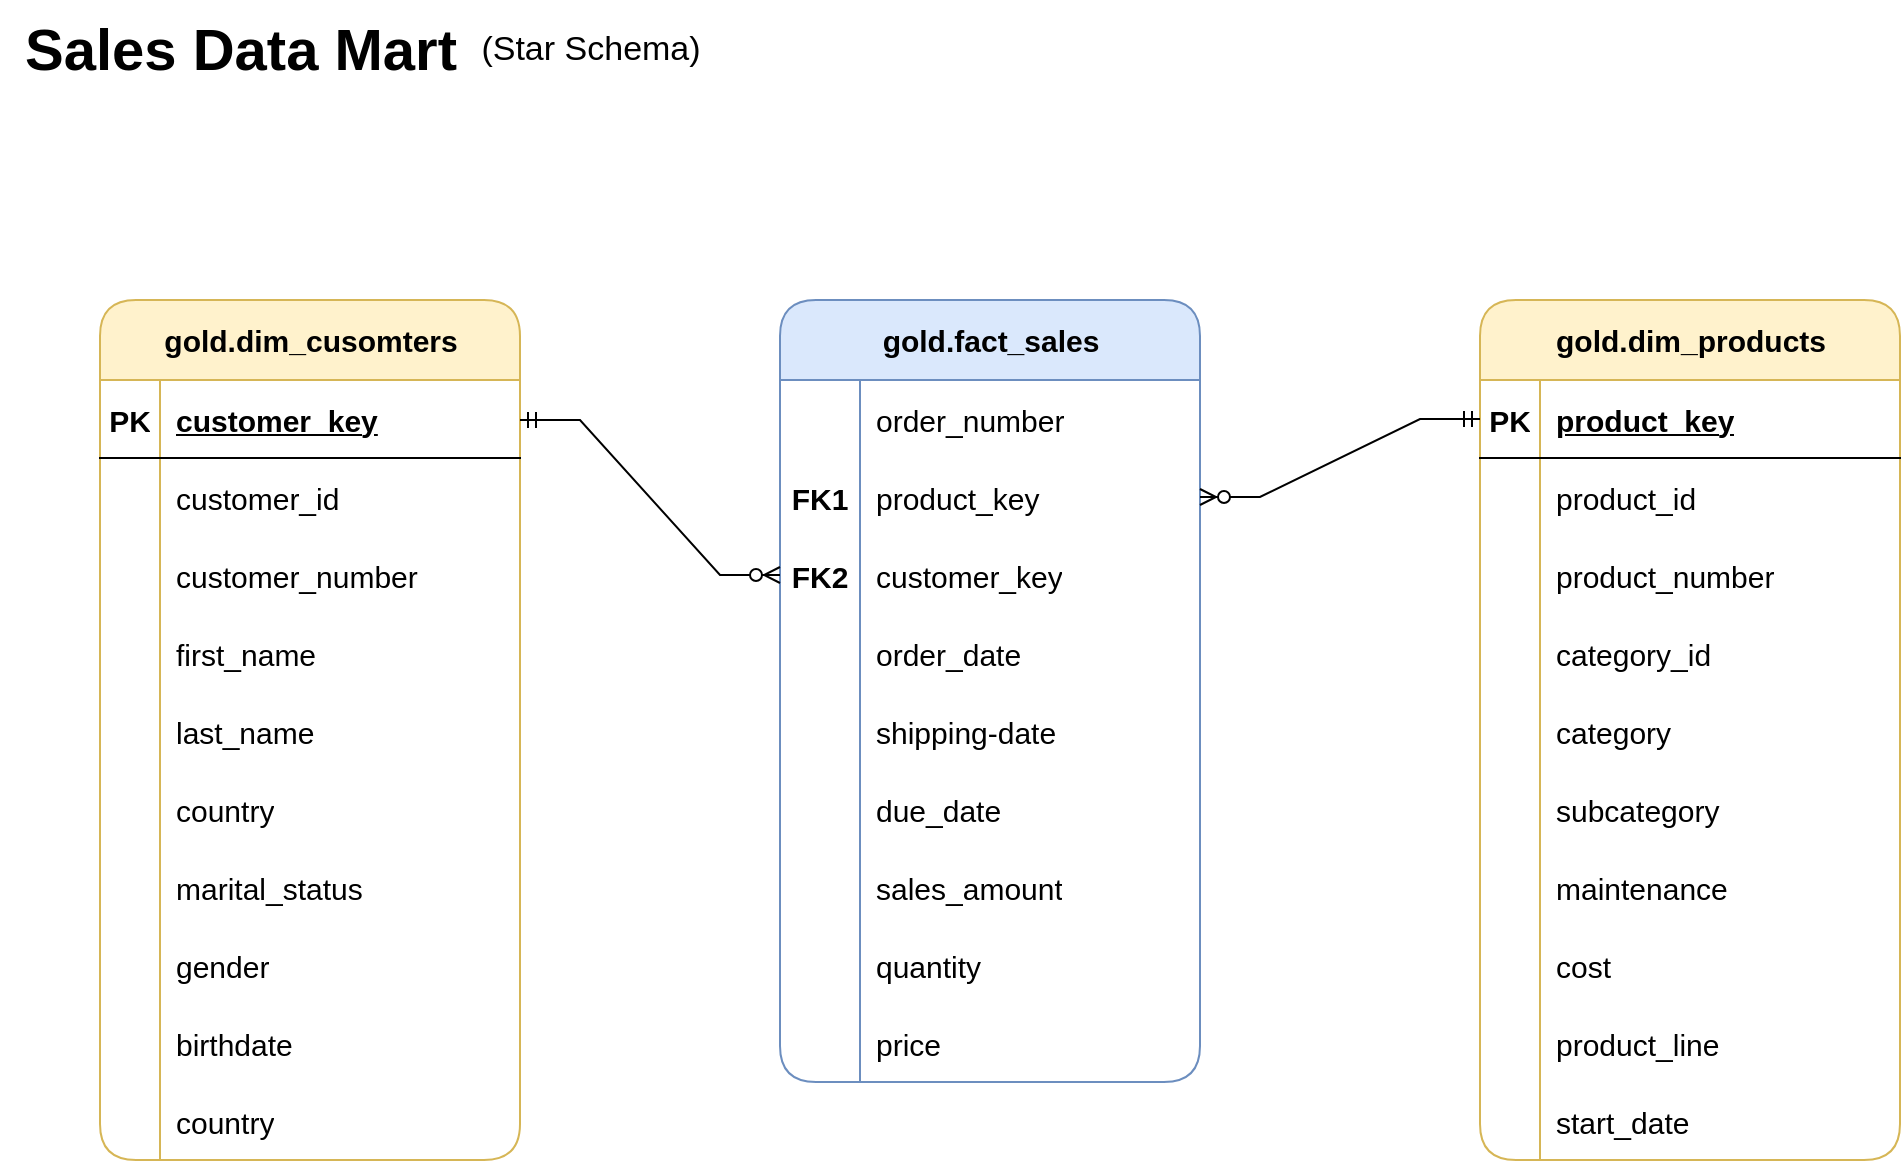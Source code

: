 <mxfile version="26.2.10">
  <diagram name="Page-1" id="RvJzdkMvavMgJpoayuYT">
    <mxGraphModel dx="1428" dy="743" grid="1" gridSize="10" guides="1" tooltips="1" connect="1" arrows="1" fold="1" page="1" pageScale="1" pageWidth="850" pageHeight="1100" math="0" shadow="0">
      <root>
        <mxCell id="0" />
        <mxCell id="1" parent="0" />
        <mxCell id="u9xbWYZRMREbTYnpt1rC-1" value="&lt;b&gt;&lt;font style=&quot;font-size: 29px;&quot;&gt;Sales Data Mart&lt;/font&gt;&lt;/b&gt;" style="text;html=1;align=center;verticalAlign=middle;resizable=0;points=[];autosize=1;strokeColor=none;fillColor=none;" parent="1" vertex="1">
          <mxGeometry x="50" y="30" width="240" height="50" as="geometry" />
        </mxCell>
        <mxCell id="u9xbWYZRMREbTYnpt1rC-4" value="&lt;font style=&quot;font-size: 17px;&quot;&gt;(&lt;span style=&quot;background-color: transparent; color: light-dark(rgb(0, 0, 0), rgb(255, 255, 255));&quot;&gt;Star Schema)&lt;/span&gt;&lt;/font&gt;" style="text;html=1;align=center;verticalAlign=middle;resizable=0;points=[];autosize=1;strokeColor=none;fillColor=none;" parent="1" vertex="1">
          <mxGeometry x="280" y="40" width="130" height="30" as="geometry" />
        </mxCell>
        <mxCell id="u9xbWYZRMREbTYnpt1rC-13" value="gold.dim_cusomters" style="shape=table;startSize=40;container=1;collapsible=1;childLayout=tableLayout;fixedRows=1;rowLines=0;fontStyle=1;align=center;resizeLast=1;html=1;fontSize=15;fillColor=#fff2cc;strokeColor=#d6b656;rounded=1;" parent="1" vertex="1">
          <mxGeometry x="100" y="180" width="210" height="430" as="geometry" />
        </mxCell>
        <mxCell id="u9xbWYZRMREbTYnpt1rC-14" value="" style="shape=tableRow;horizontal=0;startSize=0;swimlaneHead=0;swimlaneBody=0;fillColor=none;collapsible=0;dropTarget=0;points=[[0,0.5],[1,0.5]];portConstraint=eastwest;top=0;left=0;right=0;bottom=1;fontSize=15;" parent="u9xbWYZRMREbTYnpt1rC-13" vertex="1">
          <mxGeometry y="40" width="210" height="39" as="geometry" />
        </mxCell>
        <mxCell id="u9xbWYZRMREbTYnpt1rC-15" value="PK" style="shape=partialRectangle;connectable=0;fillColor=none;top=0;left=0;bottom=0;right=0;fontStyle=1;overflow=hidden;whiteSpace=wrap;html=1;fontSize=15;" parent="u9xbWYZRMREbTYnpt1rC-14" vertex="1">
          <mxGeometry width="30" height="39" as="geometry">
            <mxRectangle width="30" height="39" as="alternateBounds" />
          </mxGeometry>
        </mxCell>
        <mxCell id="u9xbWYZRMREbTYnpt1rC-16" value="customer_key" style="shape=partialRectangle;connectable=0;fillColor=none;top=0;left=0;bottom=0;right=0;align=left;spacingLeft=6;fontStyle=5;overflow=hidden;whiteSpace=wrap;html=1;fontSize=15;" parent="u9xbWYZRMREbTYnpt1rC-14" vertex="1">
          <mxGeometry x="30" width="180" height="39" as="geometry">
            <mxRectangle width="180" height="39" as="alternateBounds" />
          </mxGeometry>
        </mxCell>
        <mxCell id="u9xbWYZRMREbTYnpt1rC-17" value="" style="shape=tableRow;horizontal=0;startSize=0;swimlaneHead=0;swimlaneBody=0;fillColor=none;collapsible=0;dropTarget=0;points=[[0,0.5],[1,0.5]];portConstraint=eastwest;top=0;left=0;right=0;bottom=0;fontSize=15;" parent="u9xbWYZRMREbTYnpt1rC-13" vertex="1">
          <mxGeometry y="79" width="210" height="39" as="geometry" />
        </mxCell>
        <mxCell id="u9xbWYZRMREbTYnpt1rC-18" value="" style="shape=partialRectangle;connectable=0;fillColor=none;top=0;left=0;bottom=0;right=0;editable=1;overflow=hidden;whiteSpace=wrap;html=1;fontSize=15;" parent="u9xbWYZRMREbTYnpt1rC-17" vertex="1">
          <mxGeometry width="30" height="39" as="geometry">
            <mxRectangle width="30" height="39" as="alternateBounds" />
          </mxGeometry>
        </mxCell>
        <mxCell id="u9xbWYZRMREbTYnpt1rC-19" value="customer_id" style="shape=partialRectangle;connectable=0;fillColor=none;top=0;left=0;bottom=0;right=0;align=left;spacingLeft=6;overflow=hidden;whiteSpace=wrap;html=1;fontSize=15;" parent="u9xbWYZRMREbTYnpt1rC-17" vertex="1">
          <mxGeometry x="30" width="180" height="39" as="geometry">
            <mxRectangle width="180" height="39" as="alternateBounds" />
          </mxGeometry>
        </mxCell>
        <mxCell id="u9xbWYZRMREbTYnpt1rC-20" value="" style="shape=tableRow;horizontal=0;startSize=0;swimlaneHead=0;swimlaneBody=0;fillColor=none;collapsible=0;dropTarget=0;points=[[0,0.5],[1,0.5]];portConstraint=eastwest;top=0;left=0;right=0;bottom=0;fontSize=15;" parent="u9xbWYZRMREbTYnpt1rC-13" vertex="1">
          <mxGeometry y="118" width="210" height="39" as="geometry" />
        </mxCell>
        <mxCell id="u9xbWYZRMREbTYnpt1rC-21" value="" style="shape=partialRectangle;connectable=0;fillColor=none;top=0;left=0;bottom=0;right=0;editable=1;overflow=hidden;whiteSpace=wrap;html=1;fontSize=15;" parent="u9xbWYZRMREbTYnpt1rC-20" vertex="1">
          <mxGeometry width="30" height="39" as="geometry">
            <mxRectangle width="30" height="39" as="alternateBounds" />
          </mxGeometry>
        </mxCell>
        <mxCell id="u9xbWYZRMREbTYnpt1rC-22" value="customer_number" style="shape=partialRectangle;connectable=0;fillColor=none;top=0;left=0;bottom=0;right=0;align=left;spacingLeft=6;overflow=hidden;whiteSpace=wrap;html=1;fontSize=15;" parent="u9xbWYZRMREbTYnpt1rC-20" vertex="1">
          <mxGeometry x="30" width="180" height="39" as="geometry">
            <mxRectangle width="180" height="39" as="alternateBounds" />
          </mxGeometry>
        </mxCell>
        <mxCell id="u9xbWYZRMREbTYnpt1rC-23" value="" style="shape=tableRow;horizontal=0;startSize=0;swimlaneHead=0;swimlaneBody=0;fillColor=none;collapsible=0;dropTarget=0;points=[[0,0.5],[1,0.5]];portConstraint=eastwest;top=0;left=0;right=0;bottom=0;fontSize=15;" parent="u9xbWYZRMREbTYnpt1rC-13" vertex="1">
          <mxGeometry y="157" width="210" height="39" as="geometry" />
        </mxCell>
        <mxCell id="u9xbWYZRMREbTYnpt1rC-24" value="" style="shape=partialRectangle;connectable=0;fillColor=none;top=0;left=0;bottom=0;right=0;editable=1;overflow=hidden;whiteSpace=wrap;html=1;fontSize=15;" parent="u9xbWYZRMREbTYnpt1rC-23" vertex="1">
          <mxGeometry width="30" height="39" as="geometry">
            <mxRectangle width="30" height="39" as="alternateBounds" />
          </mxGeometry>
        </mxCell>
        <mxCell id="u9xbWYZRMREbTYnpt1rC-25" value="first_name" style="shape=partialRectangle;connectable=0;fillColor=none;top=0;left=0;bottom=0;right=0;align=left;spacingLeft=6;overflow=hidden;whiteSpace=wrap;html=1;fontSize=15;" parent="u9xbWYZRMREbTYnpt1rC-23" vertex="1">
          <mxGeometry x="30" width="180" height="39" as="geometry">
            <mxRectangle width="180" height="39" as="alternateBounds" />
          </mxGeometry>
        </mxCell>
        <mxCell id="iIL0r8VsW3kZKgwguD7x-14" style="shape=tableRow;horizontal=0;startSize=0;swimlaneHead=0;swimlaneBody=0;fillColor=none;collapsible=0;dropTarget=0;points=[[0,0.5],[1,0.5]];portConstraint=eastwest;top=0;left=0;right=0;bottom=0;fontSize=15;" vertex="1" parent="u9xbWYZRMREbTYnpt1rC-13">
          <mxGeometry y="196" width="210" height="39" as="geometry" />
        </mxCell>
        <mxCell id="iIL0r8VsW3kZKgwguD7x-15" style="shape=partialRectangle;connectable=0;fillColor=none;top=0;left=0;bottom=0;right=0;editable=1;overflow=hidden;whiteSpace=wrap;html=1;fontSize=15;" vertex="1" parent="iIL0r8VsW3kZKgwguD7x-14">
          <mxGeometry width="30" height="39" as="geometry">
            <mxRectangle width="30" height="39" as="alternateBounds" />
          </mxGeometry>
        </mxCell>
        <mxCell id="iIL0r8VsW3kZKgwguD7x-16" value="last_name" style="shape=partialRectangle;connectable=0;fillColor=none;top=0;left=0;bottom=0;right=0;align=left;spacingLeft=6;overflow=hidden;whiteSpace=wrap;html=1;fontSize=15;" vertex="1" parent="iIL0r8VsW3kZKgwguD7x-14">
          <mxGeometry x="30" width="180" height="39" as="geometry">
            <mxRectangle width="180" height="39" as="alternateBounds" />
          </mxGeometry>
        </mxCell>
        <mxCell id="iIL0r8VsW3kZKgwguD7x-17" style="shape=tableRow;horizontal=0;startSize=0;swimlaneHead=0;swimlaneBody=0;fillColor=none;collapsible=0;dropTarget=0;points=[[0,0.5],[1,0.5]];portConstraint=eastwest;top=0;left=0;right=0;bottom=0;fontSize=15;" vertex="1" parent="u9xbWYZRMREbTYnpt1rC-13">
          <mxGeometry y="235" width="210" height="39" as="geometry" />
        </mxCell>
        <mxCell id="iIL0r8VsW3kZKgwguD7x-18" style="shape=partialRectangle;connectable=0;fillColor=none;top=0;left=0;bottom=0;right=0;editable=1;overflow=hidden;whiteSpace=wrap;html=1;fontSize=15;" vertex="1" parent="iIL0r8VsW3kZKgwguD7x-17">
          <mxGeometry width="30" height="39" as="geometry">
            <mxRectangle width="30" height="39" as="alternateBounds" />
          </mxGeometry>
        </mxCell>
        <mxCell id="iIL0r8VsW3kZKgwguD7x-19" value="country" style="shape=partialRectangle;connectable=0;fillColor=none;top=0;left=0;bottom=0;right=0;align=left;spacingLeft=6;overflow=hidden;whiteSpace=wrap;html=1;fontSize=15;" vertex="1" parent="iIL0r8VsW3kZKgwguD7x-17">
          <mxGeometry x="30" width="180" height="39" as="geometry">
            <mxRectangle width="180" height="39" as="alternateBounds" />
          </mxGeometry>
        </mxCell>
        <mxCell id="iIL0r8VsW3kZKgwguD7x-20" style="shape=tableRow;horizontal=0;startSize=0;swimlaneHead=0;swimlaneBody=0;fillColor=none;collapsible=0;dropTarget=0;points=[[0,0.5],[1,0.5]];portConstraint=eastwest;top=0;left=0;right=0;bottom=0;fontSize=15;" vertex="1" parent="u9xbWYZRMREbTYnpt1rC-13">
          <mxGeometry y="274" width="210" height="39" as="geometry" />
        </mxCell>
        <mxCell id="iIL0r8VsW3kZKgwguD7x-21" style="shape=partialRectangle;connectable=0;fillColor=none;top=0;left=0;bottom=0;right=0;editable=1;overflow=hidden;whiteSpace=wrap;html=1;fontSize=15;" vertex="1" parent="iIL0r8VsW3kZKgwguD7x-20">
          <mxGeometry width="30" height="39" as="geometry">
            <mxRectangle width="30" height="39" as="alternateBounds" />
          </mxGeometry>
        </mxCell>
        <mxCell id="iIL0r8VsW3kZKgwguD7x-22" value="marital_status" style="shape=partialRectangle;connectable=0;fillColor=none;top=0;left=0;bottom=0;right=0;align=left;spacingLeft=6;overflow=hidden;whiteSpace=wrap;html=1;fontSize=15;" vertex="1" parent="iIL0r8VsW3kZKgwguD7x-20">
          <mxGeometry x="30" width="180" height="39" as="geometry">
            <mxRectangle width="180" height="39" as="alternateBounds" />
          </mxGeometry>
        </mxCell>
        <mxCell id="iIL0r8VsW3kZKgwguD7x-23" style="shape=tableRow;horizontal=0;startSize=0;swimlaneHead=0;swimlaneBody=0;fillColor=none;collapsible=0;dropTarget=0;points=[[0,0.5],[1,0.5]];portConstraint=eastwest;top=0;left=0;right=0;bottom=0;fontSize=15;" vertex="1" parent="u9xbWYZRMREbTYnpt1rC-13">
          <mxGeometry y="313" width="210" height="39" as="geometry" />
        </mxCell>
        <mxCell id="iIL0r8VsW3kZKgwguD7x-24" style="shape=partialRectangle;connectable=0;fillColor=none;top=0;left=0;bottom=0;right=0;editable=1;overflow=hidden;whiteSpace=wrap;html=1;fontSize=15;" vertex="1" parent="iIL0r8VsW3kZKgwguD7x-23">
          <mxGeometry width="30" height="39" as="geometry">
            <mxRectangle width="30" height="39" as="alternateBounds" />
          </mxGeometry>
        </mxCell>
        <mxCell id="iIL0r8VsW3kZKgwguD7x-25" value="gender" style="shape=partialRectangle;connectable=0;fillColor=none;top=0;left=0;bottom=0;right=0;align=left;spacingLeft=6;overflow=hidden;whiteSpace=wrap;html=1;fontSize=15;" vertex="1" parent="iIL0r8VsW3kZKgwguD7x-23">
          <mxGeometry x="30" width="180" height="39" as="geometry">
            <mxRectangle width="180" height="39" as="alternateBounds" />
          </mxGeometry>
        </mxCell>
        <mxCell id="iIL0r8VsW3kZKgwguD7x-26" style="shape=tableRow;horizontal=0;startSize=0;swimlaneHead=0;swimlaneBody=0;fillColor=none;collapsible=0;dropTarget=0;points=[[0,0.5],[1,0.5]];portConstraint=eastwest;top=0;left=0;right=0;bottom=0;fontSize=15;" vertex="1" parent="u9xbWYZRMREbTYnpt1rC-13">
          <mxGeometry y="352" width="210" height="39" as="geometry" />
        </mxCell>
        <mxCell id="iIL0r8VsW3kZKgwguD7x-27" style="shape=partialRectangle;connectable=0;fillColor=none;top=0;left=0;bottom=0;right=0;editable=1;overflow=hidden;whiteSpace=wrap;html=1;fontSize=15;" vertex="1" parent="iIL0r8VsW3kZKgwguD7x-26">
          <mxGeometry width="30" height="39" as="geometry">
            <mxRectangle width="30" height="39" as="alternateBounds" />
          </mxGeometry>
        </mxCell>
        <mxCell id="iIL0r8VsW3kZKgwguD7x-28" value="birthdate" style="shape=partialRectangle;connectable=0;fillColor=none;top=0;left=0;bottom=0;right=0;align=left;spacingLeft=6;overflow=hidden;whiteSpace=wrap;html=1;fontSize=15;" vertex="1" parent="iIL0r8VsW3kZKgwguD7x-26">
          <mxGeometry x="30" width="180" height="39" as="geometry">
            <mxRectangle width="180" height="39" as="alternateBounds" />
          </mxGeometry>
        </mxCell>
        <mxCell id="iIL0r8VsW3kZKgwguD7x-29" style="shape=tableRow;horizontal=0;startSize=0;swimlaneHead=0;swimlaneBody=0;fillColor=none;collapsible=0;dropTarget=0;points=[[0,0.5],[1,0.5]];portConstraint=eastwest;top=0;left=0;right=0;bottom=0;fontSize=15;" vertex="1" parent="u9xbWYZRMREbTYnpt1rC-13">
          <mxGeometry y="391" width="210" height="39" as="geometry" />
        </mxCell>
        <mxCell id="iIL0r8VsW3kZKgwguD7x-30" style="shape=partialRectangle;connectable=0;fillColor=none;top=0;left=0;bottom=0;right=0;editable=1;overflow=hidden;whiteSpace=wrap;html=1;fontSize=15;" vertex="1" parent="iIL0r8VsW3kZKgwguD7x-29">
          <mxGeometry width="30" height="39" as="geometry">
            <mxRectangle width="30" height="39" as="alternateBounds" />
          </mxGeometry>
        </mxCell>
        <mxCell id="iIL0r8VsW3kZKgwguD7x-31" value="country" style="shape=partialRectangle;connectable=0;fillColor=none;top=0;left=0;bottom=0;right=0;align=left;spacingLeft=6;overflow=hidden;whiteSpace=wrap;html=1;fontSize=15;" vertex="1" parent="iIL0r8VsW3kZKgwguD7x-29">
          <mxGeometry x="30" width="180" height="39" as="geometry">
            <mxRectangle width="180" height="39" as="alternateBounds" />
          </mxGeometry>
        </mxCell>
        <mxCell id="iIL0r8VsW3kZKgwguD7x-32" value="gold.fact_sales" style="shape=table;startSize=40;container=1;collapsible=1;childLayout=tableLayout;fixedRows=1;rowLines=0;fontStyle=1;align=center;resizeLast=1;html=1;fontSize=15;fillColor=#dae8fc;strokeColor=#6c8ebf;rounded=1;" vertex="1" parent="1">
          <mxGeometry x="440" y="180" width="210" height="391" as="geometry" />
        </mxCell>
        <mxCell id="iIL0r8VsW3kZKgwguD7x-36" value="" style="shape=tableRow;horizontal=0;startSize=0;swimlaneHead=0;swimlaneBody=0;fillColor=none;collapsible=0;dropTarget=0;points=[[0,0.5],[1,0.5]];portConstraint=eastwest;top=0;left=0;right=0;bottom=0;fontSize=15;" vertex="1" parent="iIL0r8VsW3kZKgwguD7x-32">
          <mxGeometry y="40" width="210" height="39" as="geometry" />
        </mxCell>
        <mxCell id="iIL0r8VsW3kZKgwguD7x-37" value="" style="shape=partialRectangle;connectable=0;fillColor=none;top=0;left=0;bottom=0;right=0;editable=1;overflow=hidden;whiteSpace=wrap;html=1;fontSize=15;" vertex="1" parent="iIL0r8VsW3kZKgwguD7x-36">
          <mxGeometry width="40" height="39" as="geometry">
            <mxRectangle width="40" height="39" as="alternateBounds" />
          </mxGeometry>
        </mxCell>
        <mxCell id="iIL0r8VsW3kZKgwguD7x-38" value="order_number" style="shape=partialRectangle;connectable=0;fillColor=none;top=0;left=0;bottom=0;right=0;align=left;spacingLeft=6;overflow=hidden;whiteSpace=wrap;html=1;fontSize=15;" vertex="1" parent="iIL0r8VsW3kZKgwguD7x-36">
          <mxGeometry x="40" width="170" height="39" as="geometry">
            <mxRectangle width="170" height="39" as="alternateBounds" />
          </mxGeometry>
        </mxCell>
        <mxCell id="iIL0r8VsW3kZKgwguD7x-39" value="" style="shape=tableRow;horizontal=0;startSize=0;swimlaneHead=0;swimlaneBody=0;fillColor=none;collapsible=0;dropTarget=0;points=[[0,0.5],[1,0.5]];portConstraint=eastwest;top=0;left=0;right=0;bottom=0;fontSize=15;" vertex="1" parent="iIL0r8VsW3kZKgwguD7x-32">
          <mxGeometry y="79" width="210" height="39" as="geometry" />
        </mxCell>
        <mxCell id="iIL0r8VsW3kZKgwguD7x-40" value="&lt;b&gt;FK1&lt;/b&gt;" style="shape=partialRectangle;connectable=0;fillColor=none;top=0;left=0;bottom=0;right=0;editable=1;overflow=hidden;whiteSpace=wrap;html=1;fontSize=15;" vertex="1" parent="iIL0r8VsW3kZKgwguD7x-39">
          <mxGeometry width="40" height="39" as="geometry">
            <mxRectangle width="40" height="39" as="alternateBounds" />
          </mxGeometry>
        </mxCell>
        <mxCell id="iIL0r8VsW3kZKgwguD7x-41" value="product_key" style="shape=partialRectangle;connectable=0;fillColor=none;top=0;left=0;bottom=0;right=0;align=left;spacingLeft=6;overflow=hidden;whiteSpace=wrap;html=1;fontSize=15;" vertex="1" parent="iIL0r8VsW3kZKgwguD7x-39">
          <mxGeometry x="40" width="170" height="39" as="geometry">
            <mxRectangle width="170" height="39" as="alternateBounds" />
          </mxGeometry>
        </mxCell>
        <mxCell id="iIL0r8VsW3kZKgwguD7x-42" value="" style="shape=tableRow;horizontal=0;startSize=0;swimlaneHead=0;swimlaneBody=0;fillColor=none;collapsible=0;dropTarget=0;points=[[0,0.5],[1,0.5]];portConstraint=eastwest;top=0;left=0;right=0;bottom=0;fontSize=15;" vertex="1" parent="iIL0r8VsW3kZKgwguD7x-32">
          <mxGeometry y="118" width="210" height="39" as="geometry" />
        </mxCell>
        <mxCell id="iIL0r8VsW3kZKgwguD7x-43" value="&lt;b&gt;FK2&lt;/b&gt;" style="shape=partialRectangle;connectable=0;fillColor=none;top=0;left=0;bottom=0;right=0;editable=1;overflow=hidden;whiteSpace=wrap;html=1;fontSize=15;" vertex="1" parent="iIL0r8VsW3kZKgwguD7x-42">
          <mxGeometry width="40" height="39" as="geometry">
            <mxRectangle width="40" height="39" as="alternateBounds" />
          </mxGeometry>
        </mxCell>
        <mxCell id="iIL0r8VsW3kZKgwguD7x-44" value="customer_key" style="shape=partialRectangle;connectable=0;fillColor=none;top=0;left=0;bottom=0;right=0;align=left;spacingLeft=6;overflow=hidden;whiteSpace=wrap;html=1;fontSize=15;" vertex="1" parent="iIL0r8VsW3kZKgwguD7x-42">
          <mxGeometry x="40" width="170" height="39" as="geometry">
            <mxRectangle width="170" height="39" as="alternateBounds" />
          </mxGeometry>
        </mxCell>
        <mxCell id="iIL0r8VsW3kZKgwguD7x-45" style="shape=tableRow;horizontal=0;startSize=0;swimlaneHead=0;swimlaneBody=0;fillColor=none;collapsible=0;dropTarget=0;points=[[0,0.5],[1,0.5]];portConstraint=eastwest;top=0;left=0;right=0;bottom=0;fontSize=15;" vertex="1" parent="iIL0r8VsW3kZKgwguD7x-32">
          <mxGeometry y="157" width="210" height="39" as="geometry" />
        </mxCell>
        <mxCell id="iIL0r8VsW3kZKgwguD7x-46" style="shape=partialRectangle;connectable=0;fillColor=none;top=0;left=0;bottom=0;right=0;editable=1;overflow=hidden;whiteSpace=wrap;html=1;fontSize=15;" vertex="1" parent="iIL0r8VsW3kZKgwguD7x-45">
          <mxGeometry width="40" height="39" as="geometry">
            <mxRectangle width="40" height="39" as="alternateBounds" />
          </mxGeometry>
        </mxCell>
        <mxCell id="iIL0r8VsW3kZKgwguD7x-47" value="order_date" style="shape=partialRectangle;connectable=0;fillColor=none;top=0;left=0;bottom=0;right=0;align=left;spacingLeft=6;overflow=hidden;whiteSpace=wrap;html=1;fontSize=15;" vertex="1" parent="iIL0r8VsW3kZKgwguD7x-45">
          <mxGeometry x="40" width="170" height="39" as="geometry">
            <mxRectangle width="170" height="39" as="alternateBounds" />
          </mxGeometry>
        </mxCell>
        <mxCell id="iIL0r8VsW3kZKgwguD7x-48" style="shape=tableRow;horizontal=0;startSize=0;swimlaneHead=0;swimlaneBody=0;fillColor=none;collapsible=0;dropTarget=0;points=[[0,0.5],[1,0.5]];portConstraint=eastwest;top=0;left=0;right=0;bottom=0;fontSize=15;" vertex="1" parent="iIL0r8VsW3kZKgwguD7x-32">
          <mxGeometry y="196" width="210" height="39" as="geometry" />
        </mxCell>
        <mxCell id="iIL0r8VsW3kZKgwguD7x-49" style="shape=partialRectangle;connectable=0;fillColor=none;top=0;left=0;bottom=0;right=0;editable=1;overflow=hidden;whiteSpace=wrap;html=1;fontSize=15;" vertex="1" parent="iIL0r8VsW3kZKgwguD7x-48">
          <mxGeometry width="40" height="39" as="geometry">
            <mxRectangle width="40" height="39" as="alternateBounds" />
          </mxGeometry>
        </mxCell>
        <mxCell id="iIL0r8VsW3kZKgwguD7x-50" value="shipping-date" style="shape=partialRectangle;connectable=0;fillColor=none;top=0;left=0;bottom=0;right=0;align=left;spacingLeft=6;overflow=hidden;whiteSpace=wrap;html=1;fontSize=15;" vertex="1" parent="iIL0r8VsW3kZKgwguD7x-48">
          <mxGeometry x="40" width="170" height="39" as="geometry">
            <mxRectangle width="170" height="39" as="alternateBounds" />
          </mxGeometry>
        </mxCell>
        <mxCell id="iIL0r8VsW3kZKgwguD7x-51" style="shape=tableRow;horizontal=0;startSize=0;swimlaneHead=0;swimlaneBody=0;fillColor=none;collapsible=0;dropTarget=0;points=[[0,0.5],[1,0.5]];portConstraint=eastwest;top=0;left=0;right=0;bottom=0;fontSize=15;" vertex="1" parent="iIL0r8VsW3kZKgwguD7x-32">
          <mxGeometry y="235" width="210" height="39" as="geometry" />
        </mxCell>
        <mxCell id="iIL0r8VsW3kZKgwguD7x-52" style="shape=partialRectangle;connectable=0;fillColor=none;top=0;left=0;bottom=0;right=0;editable=1;overflow=hidden;whiteSpace=wrap;html=1;fontSize=15;" vertex="1" parent="iIL0r8VsW3kZKgwguD7x-51">
          <mxGeometry width="40" height="39" as="geometry">
            <mxRectangle width="40" height="39" as="alternateBounds" />
          </mxGeometry>
        </mxCell>
        <mxCell id="iIL0r8VsW3kZKgwguD7x-53" value="due_date" style="shape=partialRectangle;connectable=0;fillColor=none;top=0;left=0;bottom=0;right=0;align=left;spacingLeft=6;overflow=hidden;whiteSpace=wrap;html=1;fontSize=15;" vertex="1" parent="iIL0r8VsW3kZKgwguD7x-51">
          <mxGeometry x="40" width="170" height="39" as="geometry">
            <mxRectangle width="170" height="39" as="alternateBounds" />
          </mxGeometry>
        </mxCell>
        <mxCell id="iIL0r8VsW3kZKgwguD7x-54" style="shape=tableRow;horizontal=0;startSize=0;swimlaneHead=0;swimlaneBody=0;fillColor=none;collapsible=0;dropTarget=0;points=[[0,0.5],[1,0.5]];portConstraint=eastwest;top=0;left=0;right=0;bottom=0;fontSize=15;" vertex="1" parent="iIL0r8VsW3kZKgwguD7x-32">
          <mxGeometry y="274" width="210" height="39" as="geometry" />
        </mxCell>
        <mxCell id="iIL0r8VsW3kZKgwguD7x-55" style="shape=partialRectangle;connectable=0;fillColor=none;top=0;left=0;bottom=0;right=0;editable=1;overflow=hidden;whiteSpace=wrap;html=1;fontSize=15;" vertex="1" parent="iIL0r8VsW3kZKgwguD7x-54">
          <mxGeometry width="40" height="39" as="geometry">
            <mxRectangle width="40" height="39" as="alternateBounds" />
          </mxGeometry>
        </mxCell>
        <mxCell id="iIL0r8VsW3kZKgwguD7x-56" value="sales_amount" style="shape=partialRectangle;connectable=0;fillColor=none;top=0;left=0;bottom=0;right=0;align=left;spacingLeft=6;overflow=hidden;whiteSpace=wrap;html=1;fontSize=15;" vertex="1" parent="iIL0r8VsW3kZKgwguD7x-54">
          <mxGeometry x="40" width="170" height="39" as="geometry">
            <mxRectangle width="170" height="39" as="alternateBounds" />
          </mxGeometry>
        </mxCell>
        <mxCell id="iIL0r8VsW3kZKgwguD7x-57" style="shape=tableRow;horizontal=0;startSize=0;swimlaneHead=0;swimlaneBody=0;fillColor=none;collapsible=0;dropTarget=0;points=[[0,0.5],[1,0.5]];portConstraint=eastwest;top=0;left=0;right=0;bottom=0;fontSize=15;" vertex="1" parent="iIL0r8VsW3kZKgwguD7x-32">
          <mxGeometry y="313" width="210" height="39" as="geometry" />
        </mxCell>
        <mxCell id="iIL0r8VsW3kZKgwguD7x-58" style="shape=partialRectangle;connectable=0;fillColor=none;top=0;left=0;bottom=0;right=0;editable=1;overflow=hidden;whiteSpace=wrap;html=1;fontSize=15;" vertex="1" parent="iIL0r8VsW3kZKgwguD7x-57">
          <mxGeometry width="40" height="39" as="geometry">
            <mxRectangle width="40" height="39" as="alternateBounds" />
          </mxGeometry>
        </mxCell>
        <mxCell id="iIL0r8VsW3kZKgwguD7x-59" value="quantity" style="shape=partialRectangle;connectable=0;fillColor=none;top=0;left=0;bottom=0;right=0;align=left;spacingLeft=6;overflow=hidden;whiteSpace=wrap;html=1;fontSize=15;" vertex="1" parent="iIL0r8VsW3kZKgwguD7x-57">
          <mxGeometry x="40" width="170" height="39" as="geometry">
            <mxRectangle width="170" height="39" as="alternateBounds" />
          </mxGeometry>
        </mxCell>
        <mxCell id="iIL0r8VsW3kZKgwguD7x-60" style="shape=tableRow;horizontal=0;startSize=0;swimlaneHead=0;swimlaneBody=0;fillColor=none;collapsible=0;dropTarget=0;points=[[0,0.5],[1,0.5]];portConstraint=eastwest;top=0;left=0;right=0;bottom=0;fontSize=15;" vertex="1" parent="iIL0r8VsW3kZKgwguD7x-32">
          <mxGeometry y="352" width="210" height="39" as="geometry" />
        </mxCell>
        <mxCell id="iIL0r8VsW3kZKgwguD7x-61" style="shape=partialRectangle;connectable=0;fillColor=none;top=0;left=0;bottom=0;right=0;editable=1;overflow=hidden;whiteSpace=wrap;html=1;fontSize=15;" vertex="1" parent="iIL0r8VsW3kZKgwguD7x-60">
          <mxGeometry width="40" height="39" as="geometry">
            <mxRectangle width="40" height="39" as="alternateBounds" />
          </mxGeometry>
        </mxCell>
        <mxCell id="iIL0r8VsW3kZKgwguD7x-62" value="price" style="shape=partialRectangle;connectable=0;fillColor=none;top=0;left=0;bottom=0;right=0;align=left;spacingLeft=6;overflow=hidden;whiteSpace=wrap;html=1;fontSize=15;" vertex="1" parent="iIL0r8VsW3kZKgwguD7x-60">
          <mxGeometry x="40" width="170" height="39" as="geometry">
            <mxRectangle width="170" height="39" as="alternateBounds" />
          </mxGeometry>
        </mxCell>
        <mxCell id="iIL0r8VsW3kZKgwguD7x-63" value="gold.dim_products" style="shape=table;startSize=40;container=1;collapsible=1;childLayout=tableLayout;fixedRows=1;rowLines=0;fontStyle=1;align=center;resizeLast=1;html=1;fontSize=15;fillColor=#fff2cc;strokeColor=#d6b656;rounded=1;" vertex="1" parent="1">
          <mxGeometry x="790" y="180" width="210" height="430" as="geometry" />
        </mxCell>
        <mxCell id="iIL0r8VsW3kZKgwguD7x-64" value="" style="shape=tableRow;horizontal=0;startSize=0;swimlaneHead=0;swimlaneBody=0;fillColor=none;collapsible=0;dropTarget=0;points=[[0,0.5],[1,0.5]];portConstraint=eastwest;top=0;left=0;right=0;bottom=1;fontSize=15;" vertex="1" parent="iIL0r8VsW3kZKgwguD7x-63">
          <mxGeometry y="40" width="210" height="39" as="geometry" />
        </mxCell>
        <mxCell id="iIL0r8VsW3kZKgwguD7x-65" value="PK" style="shape=partialRectangle;connectable=0;fillColor=none;top=0;left=0;bottom=0;right=0;fontStyle=1;overflow=hidden;whiteSpace=wrap;html=1;fontSize=15;" vertex="1" parent="iIL0r8VsW3kZKgwguD7x-64">
          <mxGeometry width="30" height="39" as="geometry">
            <mxRectangle width="30" height="39" as="alternateBounds" />
          </mxGeometry>
        </mxCell>
        <mxCell id="iIL0r8VsW3kZKgwguD7x-66" value="product_key" style="shape=partialRectangle;connectable=0;fillColor=none;top=0;left=0;bottom=0;right=0;align=left;spacingLeft=6;fontStyle=5;overflow=hidden;whiteSpace=wrap;html=1;fontSize=15;" vertex="1" parent="iIL0r8VsW3kZKgwguD7x-64">
          <mxGeometry x="30" width="180" height="39" as="geometry">
            <mxRectangle width="180" height="39" as="alternateBounds" />
          </mxGeometry>
        </mxCell>
        <mxCell id="iIL0r8VsW3kZKgwguD7x-67" value="" style="shape=tableRow;horizontal=0;startSize=0;swimlaneHead=0;swimlaneBody=0;fillColor=none;collapsible=0;dropTarget=0;points=[[0,0.5],[1,0.5]];portConstraint=eastwest;top=0;left=0;right=0;bottom=0;fontSize=15;" vertex="1" parent="iIL0r8VsW3kZKgwguD7x-63">
          <mxGeometry y="79" width="210" height="39" as="geometry" />
        </mxCell>
        <mxCell id="iIL0r8VsW3kZKgwguD7x-68" value="" style="shape=partialRectangle;connectable=0;fillColor=none;top=0;left=0;bottom=0;right=0;editable=1;overflow=hidden;whiteSpace=wrap;html=1;fontSize=15;" vertex="1" parent="iIL0r8VsW3kZKgwguD7x-67">
          <mxGeometry width="30" height="39" as="geometry">
            <mxRectangle width="30" height="39" as="alternateBounds" />
          </mxGeometry>
        </mxCell>
        <mxCell id="iIL0r8VsW3kZKgwguD7x-69" value="product_id" style="shape=partialRectangle;connectable=0;fillColor=none;top=0;left=0;bottom=0;right=0;align=left;spacingLeft=6;overflow=hidden;whiteSpace=wrap;html=1;fontSize=15;" vertex="1" parent="iIL0r8VsW3kZKgwguD7x-67">
          <mxGeometry x="30" width="180" height="39" as="geometry">
            <mxRectangle width="180" height="39" as="alternateBounds" />
          </mxGeometry>
        </mxCell>
        <mxCell id="iIL0r8VsW3kZKgwguD7x-70" value="" style="shape=tableRow;horizontal=0;startSize=0;swimlaneHead=0;swimlaneBody=0;fillColor=none;collapsible=0;dropTarget=0;points=[[0,0.5],[1,0.5]];portConstraint=eastwest;top=0;left=0;right=0;bottom=0;fontSize=15;" vertex="1" parent="iIL0r8VsW3kZKgwguD7x-63">
          <mxGeometry y="118" width="210" height="39" as="geometry" />
        </mxCell>
        <mxCell id="iIL0r8VsW3kZKgwguD7x-71" value="" style="shape=partialRectangle;connectable=0;fillColor=none;top=0;left=0;bottom=0;right=0;editable=1;overflow=hidden;whiteSpace=wrap;html=1;fontSize=15;" vertex="1" parent="iIL0r8VsW3kZKgwguD7x-70">
          <mxGeometry width="30" height="39" as="geometry">
            <mxRectangle width="30" height="39" as="alternateBounds" />
          </mxGeometry>
        </mxCell>
        <mxCell id="iIL0r8VsW3kZKgwguD7x-72" value="product_number" style="shape=partialRectangle;connectable=0;fillColor=none;top=0;left=0;bottom=0;right=0;align=left;spacingLeft=6;overflow=hidden;whiteSpace=wrap;html=1;fontSize=15;" vertex="1" parent="iIL0r8VsW3kZKgwguD7x-70">
          <mxGeometry x="30" width="180" height="39" as="geometry">
            <mxRectangle width="180" height="39" as="alternateBounds" />
          </mxGeometry>
        </mxCell>
        <mxCell id="iIL0r8VsW3kZKgwguD7x-73" value="" style="shape=tableRow;horizontal=0;startSize=0;swimlaneHead=0;swimlaneBody=0;fillColor=none;collapsible=0;dropTarget=0;points=[[0,0.5],[1,0.5]];portConstraint=eastwest;top=0;left=0;right=0;bottom=0;fontSize=15;" vertex="1" parent="iIL0r8VsW3kZKgwguD7x-63">
          <mxGeometry y="157" width="210" height="39" as="geometry" />
        </mxCell>
        <mxCell id="iIL0r8VsW3kZKgwguD7x-74" value="" style="shape=partialRectangle;connectable=0;fillColor=none;top=0;left=0;bottom=0;right=0;editable=1;overflow=hidden;whiteSpace=wrap;html=1;fontSize=15;" vertex="1" parent="iIL0r8VsW3kZKgwguD7x-73">
          <mxGeometry width="30" height="39" as="geometry">
            <mxRectangle width="30" height="39" as="alternateBounds" />
          </mxGeometry>
        </mxCell>
        <mxCell id="iIL0r8VsW3kZKgwguD7x-75" value="category_id" style="shape=partialRectangle;connectable=0;fillColor=none;top=0;left=0;bottom=0;right=0;align=left;spacingLeft=6;overflow=hidden;whiteSpace=wrap;html=1;fontSize=15;" vertex="1" parent="iIL0r8VsW3kZKgwguD7x-73">
          <mxGeometry x="30" width="180" height="39" as="geometry">
            <mxRectangle width="180" height="39" as="alternateBounds" />
          </mxGeometry>
        </mxCell>
        <mxCell id="iIL0r8VsW3kZKgwguD7x-76" style="shape=tableRow;horizontal=0;startSize=0;swimlaneHead=0;swimlaneBody=0;fillColor=none;collapsible=0;dropTarget=0;points=[[0,0.5],[1,0.5]];portConstraint=eastwest;top=0;left=0;right=0;bottom=0;fontSize=15;" vertex="1" parent="iIL0r8VsW3kZKgwguD7x-63">
          <mxGeometry y="196" width="210" height="39" as="geometry" />
        </mxCell>
        <mxCell id="iIL0r8VsW3kZKgwguD7x-77" style="shape=partialRectangle;connectable=0;fillColor=none;top=0;left=0;bottom=0;right=0;editable=1;overflow=hidden;whiteSpace=wrap;html=1;fontSize=15;" vertex="1" parent="iIL0r8VsW3kZKgwguD7x-76">
          <mxGeometry width="30" height="39" as="geometry">
            <mxRectangle width="30" height="39" as="alternateBounds" />
          </mxGeometry>
        </mxCell>
        <mxCell id="iIL0r8VsW3kZKgwguD7x-78" value="category" style="shape=partialRectangle;connectable=0;fillColor=none;top=0;left=0;bottom=0;right=0;align=left;spacingLeft=6;overflow=hidden;whiteSpace=wrap;html=1;fontSize=15;" vertex="1" parent="iIL0r8VsW3kZKgwguD7x-76">
          <mxGeometry x="30" width="180" height="39" as="geometry">
            <mxRectangle width="180" height="39" as="alternateBounds" />
          </mxGeometry>
        </mxCell>
        <mxCell id="iIL0r8VsW3kZKgwguD7x-79" style="shape=tableRow;horizontal=0;startSize=0;swimlaneHead=0;swimlaneBody=0;fillColor=none;collapsible=0;dropTarget=0;points=[[0,0.5],[1,0.5]];portConstraint=eastwest;top=0;left=0;right=0;bottom=0;fontSize=15;" vertex="1" parent="iIL0r8VsW3kZKgwguD7x-63">
          <mxGeometry y="235" width="210" height="39" as="geometry" />
        </mxCell>
        <mxCell id="iIL0r8VsW3kZKgwguD7x-80" style="shape=partialRectangle;connectable=0;fillColor=none;top=0;left=0;bottom=0;right=0;editable=1;overflow=hidden;whiteSpace=wrap;html=1;fontSize=15;" vertex="1" parent="iIL0r8VsW3kZKgwguD7x-79">
          <mxGeometry width="30" height="39" as="geometry">
            <mxRectangle width="30" height="39" as="alternateBounds" />
          </mxGeometry>
        </mxCell>
        <mxCell id="iIL0r8VsW3kZKgwguD7x-81" value="subcategory" style="shape=partialRectangle;connectable=0;fillColor=none;top=0;left=0;bottom=0;right=0;align=left;spacingLeft=6;overflow=hidden;whiteSpace=wrap;html=1;fontSize=15;" vertex="1" parent="iIL0r8VsW3kZKgwguD7x-79">
          <mxGeometry x="30" width="180" height="39" as="geometry">
            <mxRectangle width="180" height="39" as="alternateBounds" />
          </mxGeometry>
        </mxCell>
        <mxCell id="iIL0r8VsW3kZKgwguD7x-82" style="shape=tableRow;horizontal=0;startSize=0;swimlaneHead=0;swimlaneBody=0;fillColor=none;collapsible=0;dropTarget=0;points=[[0,0.5],[1,0.5]];portConstraint=eastwest;top=0;left=0;right=0;bottom=0;fontSize=15;" vertex="1" parent="iIL0r8VsW3kZKgwguD7x-63">
          <mxGeometry y="274" width="210" height="39" as="geometry" />
        </mxCell>
        <mxCell id="iIL0r8VsW3kZKgwguD7x-83" style="shape=partialRectangle;connectable=0;fillColor=none;top=0;left=0;bottom=0;right=0;editable=1;overflow=hidden;whiteSpace=wrap;html=1;fontSize=15;" vertex="1" parent="iIL0r8VsW3kZKgwguD7x-82">
          <mxGeometry width="30" height="39" as="geometry">
            <mxRectangle width="30" height="39" as="alternateBounds" />
          </mxGeometry>
        </mxCell>
        <mxCell id="iIL0r8VsW3kZKgwguD7x-84" value="maintenance" style="shape=partialRectangle;connectable=0;fillColor=none;top=0;left=0;bottom=0;right=0;align=left;spacingLeft=6;overflow=hidden;whiteSpace=wrap;html=1;fontSize=15;" vertex="1" parent="iIL0r8VsW3kZKgwguD7x-82">
          <mxGeometry x="30" width="180" height="39" as="geometry">
            <mxRectangle width="180" height="39" as="alternateBounds" />
          </mxGeometry>
        </mxCell>
        <mxCell id="iIL0r8VsW3kZKgwguD7x-85" style="shape=tableRow;horizontal=0;startSize=0;swimlaneHead=0;swimlaneBody=0;fillColor=none;collapsible=0;dropTarget=0;points=[[0,0.5],[1,0.5]];portConstraint=eastwest;top=0;left=0;right=0;bottom=0;fontSize=15;" vertex="1" parent="iIL0r8VsW3kZKgwguD7x-63">
          <mxGeometry y="313" width="210" height="39" as="geometry" />
        </mxCell>
        <mxCell id="iIL0r8VsW3kZKgwguD7x-86" style="shape=partialRectangle;connectable=0;fillColor=none;top=0;left=0;bottom=0;right=0;editable=1;overflow=hidden;whiteSpace=wrap;html=1;fontSize=15;" vertex="1" parent="iIL0r8VsW3kZKgwguD7x-85">
          <mxGeometry width="30" height="39" as="geometry">
            <mxRectangle width="30" height="39" as="alternateBounds" />
          </mxGeometry>
        </mxCell>
        <mxCell id="iIL0r8VsW3kZKgwguD7x-87" value="cost" style="shape=partialRectangle;connectable=0;fillColor=none;top=0;left=0;bottom=0;right=0;align=left;spacingLeft=6;overflow=hidden;whiteSpace=wrap;html=1;fontSize=15;" vertex="1" parent="iIL0r8VsW3kZKgwguD7x-85">
          <mxGeometry x="30" width="180" height="39" as="geometry">
            <mxRectangle width="180" height="39" as="alternateBounds" />
          </mxGeometry>
        </mxCell>
        <mxCell id="iIL0r8VsW3kZKgwguD7x-88" style="shape=tableRow;horizontal=0;startSize=0;swimlaneHead=0;swimlaneBody=0;fillColor=none;collapsible=0;dropTarget=0;points=[[0,0.5],[1,0.5]];portConstraint=eastwest;top=0;left=0;right=0;bottom=0;fontSize=15;" vertex="1" parent="iIL0r8VsW3kZKgwguD7x-63">
          <mxGeometry y="352" width="210" height="39" as="geometry" />
        </mxCell>
        <mxCell id="iIL0r8VsW3kZKgwguD7x-89" style="shape=partialRectangle;connectable=0;fillColor=none;top=0;left=0;bottom=0;right=0;editable=1;overflow=hidden;whiteSpace=wrap;html=1;fontSize=15;" vertex="1" parent="iIL0r8VsW3kZKgwguD7x-88">
          <mxGeometry width="30" height="39" as="geometry">
            <mxRectangle width="30" height="39" as="alternateBounds" />
          </mxGeometry>
        </mxCell>
        <mxCell id="iIL0r8VsW3kZKgwguD7x-90" value="product_line" style="shape=partialRectangle;connectable=0;fillColor=none;top=0;left=0;bottom=0;right=0;align=left;spacingLeft=6;overflow=hidden;whiteSpace=wrap;html=1;fontSize=15;" vertex="1" parent="iIL0r8VsW3kZKgwguD7x-88">
          <mxGeometry x="30" width="180" height="39" as="geometry">
            <mxRectangle width="180" height="39" as="alternateBounds" />
          </mxGeometry>
        </mxCell>
        <mxCell id="iIL0r8VsW3kZKgwguD7x-91" style="shape=tableRow;horizontal=0;startSize=0;swimlaneHead=0;swimlaneBody=0;fillColor=none;collapsible=0;dropTarget=0;points=[[0,0.5],[1,0.5]];portConstraint=eastwest;top=0;left=0;right=0;bottom=0;fontSize=15;" vertex="1" parent="iIL0r8VsW3kZKgwguD7x-63">
          <mxGeometry y="391" width="210" height="39" as="geometry" />
        </mxCell>
        <mxCell id="iIL0r8VsW3kZKgwguD7x-92" style="shape=partialRectangle;connectable=0;fillColor=none;top=0;left=0;bottom=0;right=0;editable=1;overflow=hidden;whiteSpace=wrap;html=1;fontSize=15;" vertex="1" parent="iIL0r8VsW3kZKgwguD7x-91">
          <mxGeometry width="30" height="39" as="geometry">
            <mxRectangle width="30" height="39" as="alternateBounds" />
          </mxGeometry>
        </mxCell>
        <mxCell id="iIL0r8VsW3kZKgwguD7x-93" value="start_date" style="shape=partialRectangle;connectable=0;fillColor=none;top=0;left=0;bottom=0;right=0;align=left;spacingLeft=6;overflow=hidden;whiteSpace=wrap;html=1;fontSize=15;" vertex="1" parent="iIL0r8VsW3kZKgwguD7x-91">
          <mxGeometry x="30" width="180" height="39" as="geometry">
            <mxRectangle width="180" height="39" as="alternateBounds" />
          </mxGeometry>
        </mxCell>
        <mxCell id="iIL0r8VsW3kZKgwguD7x-96" value="" style="edgeStyle=entityRelationEdgeStyle;fontSize=12;html=1;endArrow=ERzeroToMany;startArrow=ERmandOne;rounded=0;entryX=0;entryY=0.5;entryDx=0;entryDy=0;" edge="1" parent="1" target="iIL0r8VsW3kZKgwguD7x-42">
          <mxGeometry width="100" height="100" relative="1" as="geometry">
            <mxPoint x="310" y="240" as="sourcePoint" />
            <mxPoint x="410" y="140" as="targetPoint" />
          </mxGeometry>
        </mxCell>
        <mxCell id="iIL0r8VsW3kZKgwguD7x-97" value="" style="edgeStyle=entityRelationEdgeStyle;fontSize=12;html=1;endArrow=ERzeroToMany;startArrow=ERmandOne;rounded=0;entryX=1;entryY=0.5;entryDx=0;entryDy=0;" edge="1" parent="1" source="iIL0r8VsW3kZKgwguD7x-64" target="iIL0r8VsW3kZKgwguD7x-39">
          <mxGeometry width="100" height="100" relative="1" as="geometry">
            <mxPoint x="670" y="240" as="sourcePoint" />
            <mxPoint x="770" y="140" as="targetPoint" />
          </mxGeometry>
        </mxCell>
      </root>
    </mxGraphModel>
  </diagram>
</mxfile>
